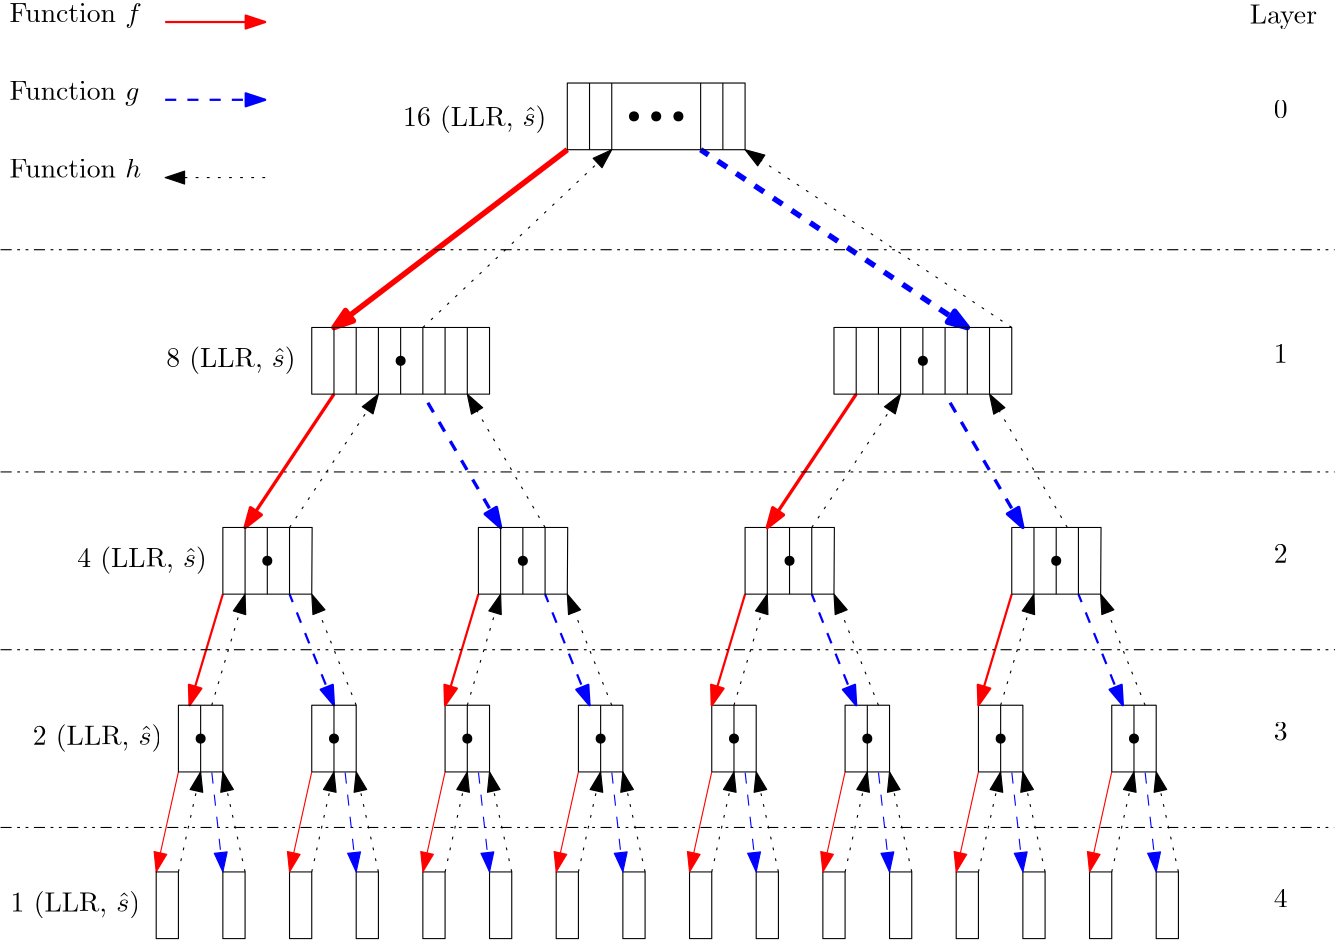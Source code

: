 <?xml version="1.0"?>
<!DOCTYPE ipe SYSTEM "ipe.dtd">
<ipe version="70005" creator="Ipe 7.1.4">
<info created="D:20140527102438" modified="D:20150925135813"/>
<preamble>\usepackage[utf8]{inputenc}</preamble>
<ipestyle name="basic">
<symbol name="arrow/arc(spx)">
<path stroke="sym-stroke" fill="sym-stroke" pen="sym-pen">
0 0 m
-1 0.333 l
-1 -0.333 l
h
</path>
</symbol>
<symbol name="arrow/farc(spx)">
<path stroke="sym-stroke" fill="white" pen="sym-pen">
0 0 m
-1 0.333 l
-1 -0.333 l
h
</path>
</symbol>
<symbol name="mark/circle(sx)" transformations="translations">
<path fill="sym-stroke">
0.6 0 0 0.6 0 0 e
0.4 0 0 0.4 0 0 e
</path>
</symbol>
<symbol name="mark/disk(sx)" transformations="translations">
<path fill="sym-stroke">
0.6 0 0 0.6 0 0 e
</path>
</symbol>
<symbol name="mark/fdisk(sfx)" transformations="translations">
<group>
<path fill="sym-fill">
0.5 0 0 0.5 0 0 e
</path>
<path fill="sym-stroke">
0.6 0 0 0.6 0 0 e
0.4 0 0 0.4 0 0 e
</path>
</group>
</symbol>
<symbol name="mark/box(sx)" transformations="translations">
<path fill="sym-stroke">
-0.6 -0.6 m
0.6 -0.6 l
0.6 0.6 l
-0.6 0.6 l
h
-0.4 -0.4 m
0.4 -0.4 l
0.4 0.4 l
-0.4 0.4 l
h
</path>
</symbol>
<symbol name="mark/square(sx)" transformations="translations">
<path fill="sym-stroke">
-0.6 -0.6 m
0.6 -0.6 l
0.6 0.6 l
-0.6 0.6 l
h
</path>
</symbol>
<symbol name="mark/fsquare(sfx)" transformations="translations">
<group>
<path fill="sym-fill">
-0.5 -0.5 m
0.5 -0.5 l
0.5 0.5 l
-0.5 0.5 l
h
</path>
<path fill="sym-stroke">
-0.6 -0.6 m
0.6 -0.6 l
0.6 0.6 l
-0.6 0.6 l
h
-0.4 -0.4 m
0.4 -0.4 l
0.4 0.4 l
-0.4 0.4 l
h
</path>
</group>
</symbol>
<symbol name="mark/cross(sx)" transformations="translations">
<group>
<path fill="sym-stroke">
-0.43 -0.57 m
0.57 0.43 l
0.43 0.57 l
-0.57 -0.43 l
h
</path>
<path fill="sym-stroke">
-0.43 0.57 m
0.57 -0.43 l
0.43 -0.57 l
-0.57 0.43 l
h
</path>
</group>
</symbol>
<symbol name="arrow/fnormal(spx)">
<path stroke="sym-stroke" fill="white" pen="sym-pen">
0 0 m
-1 0.333 l
-1 -0.333 l
h
</path>
</symbol>
<symbol name="arrow/pointed(spx)">
<path stroke="sym-stroke" fill="sym-stroke" pen="sym-pen">
0 0 m
-1 0.333 l
-0.8 0 l
-1 -0.333 l
h
</path>
</symbol>
<symbol name="arrow/fpointed(spx)">
<path stroke="sym-stroke" fill="white" pen="sym-pen">
0 0 m
-1 0.333 l
-0.8 0 l
-1 -0.333 l
h
</path>
</symbol>
<symbol name="arrow/linear(spx)">
<path stroke="sym-stroke" pen="sym-pen">
-1 0.333 m
0 0 l
-1 -0.333 l
</path>
</symbol>
<symbol name="arrow/fdouble(spx)">
<path stroke="sym-stroke" fill="white" pen="sym-pen">
0 0 m
-1 0.333 l
-1 -0.333 l
h
-1 0 m
-2 0.333 l
-2 -0.333 l
h
</path>
</symbol>
<symbol name="arrow/double(spx)">
<path stroke="sym-stroke" fill="sym-stroke" pen="sym-pen">
0 0 m
-1 0.333 l
-1 -0.333 l
h
-1 0 m
-2 0.333 l
-2 -0.333 l
h
</path>
</symbol>
<pen name="heavier" value="0.8"/>
<pen name="fat" value="1.2"/>
<pen name="ultrafat" value="2"/>
<symbolsize name="large" value="5"/>
<symbolsize name="small" value="2"/>
<symbolsize name="tiny" value="1.1"/>
<arrowsize name="large" value="10"/>
<arrowsize name="small" value="5"/>
<arrowsize name="tiny" value="3"/>
<color name="red" value="1 0 0"/>
<color name="green" value="0 1 0"/>
<color name="blue" value="0 0 1"/>
<color name="yellow" value="1 1 0"/>
<color name="orange" value="1 0.647 0"/>
<color name="gold" value="1 0.843 0"/>
<color name="purple" value="0.627 0.125 0.941"/>
<color name="gray" value="0.745"/>
<color name="brown" value="0.647 0.165 0.165"/>
<color name="navy" value="0 0 0.502"/>
<color name="pink" value="1 0.753 0.796"/>
<color name="seagreen" value="0.18 0.545 0.341"/>
<color name="turquoise" value="0.251 0.878 0.816"/>
<color name="violet" value="0.933 0.51 0.933"/>
<color name="darkblue" value="0 0 0.545"/>
<color name="darkcyan" value="0 0.545 0.545"/>
<color name="darkgray" value="0.663"/>
<color name="darkgreen" value="0 0.392 0"/>
<color name="darkmagenta" value="0.545 0 0.545"/>
<color name="darkorange" value="1 0.549 0"/>
<color name="darkred" value="0.545 0 0"/>
<color name="lightblue" value="0.678 0.847 0.902"/>
<color name="lightcyan" value="0.878 1 1"/>
<color name="lightgray" value="0.827"/>
<color name="lightgreen" value="0.565 0.933 0.565"/>
<color name="lightyellow" value="1 1 0.878"/>
<dashstyle name="dashed" value="[4] 0"/>
<dashstyle name="dotted" value="[1 3] 0"/>
<dashstyle name="dash dotted" value="[4 2 1 2] 0"/>
<dashstyle name="dash dot dotted" value="[4 2 1 2 1 2] 0"/>
<textsize name="large" value="\large"/>
<textsize name="small" value="\small"/>
<textsize name="tiny" value="\tiny"/>
<textsize name="Large" value="\Large"/>
<textsize name="LARGE" value="\LARGE"/>
<textsize name="huge" value="\huge"/>
<textsize name="Huge" value="\Huge"/>
<textsize name="footnote" value="\footnotesize"/>
<textstyle name="center" begin="\begin{center}" end="\end{center}"/>
<textstyle name="itemize" begin="\begin{itemize}" end="\end{itemize}"/>
<textstyle name="item" begin="\begin{itemize}\item{}" end="\end{itemize}"/>
<gridsize name="4 pts" value="4"/>
<gridsize name="8 pts (~3 mm)" value="8"/>
<gridsize name="16 pts (~6 mm)" value="16"/>
<gridsize name="32 pts (~12 mm)" value="32"/>
<gridsize name="10 pts (~3.5 mm)" value="10"/>
<gridsize name="20 pts (~7 mm)" value="20"/>
<gridsize name="14 pts (~5 mm)" value="14"/>
<gridsize name="28 pts (~10 mm)" value="28"/>
<gridsize name="56 pts (~20 mm)" value="56"/>
<anglesize name="90 deg" value="90"/>
<anglesize name="60 deg" value="60"/>
<anglesize name="45 deg" value="45"/>
<anglesize name="30 deg" value="30"/>
<anglesize name="22.5 deg" value="22.5"/>
<tiling name="falling" angle="-60" step="4" width="1"/>
<tiling name="rising" angle="30" step="4" width="1"/>
</ipestyle>
<page>
<layer name="alpha"/>
<view layers="alpha" active="alpha"/>
<text layer="alpha" matrix="1 0 0 1 416.786 -30.8555" pos="112 752" stroke="black" type="label" width="24.242" height="6.815" depth="1.93" valign="baseline">Layer</text>
<text matrix="1 0 0 1 425.428 -333.032" pos="112 736" stroke="black" type="label" width="4.981" height="6.42" depth="0" valign="baseline">4</text>
<text matrix="1 0 0 1 361.428 -273.032" pos="176 736" stroke="black" type="label" width="4.981" height="6.42" depth="0" valign="baseline">3</text>
<text matrix="1 0 0 1 297.428 -209.033" pos="240 736" stroke="black" type="label" width="4.981" height="6.42" depth="0" valign="baseline">2</text>
<text matrix="1 0 0 1 185.428 -137.033" pos="352 736" stroke="black" type="label" width="4.981" height="6.42" depth="0" valign="baseline">1</text>
<text matrix="1 0 0 1 9.4275 -49.0325" pos="528 736" stroke="black" type="label" width="4.981" height="6.42" depth="0" valign="baseline">0</text>
<path matrix="0 1 -1 0 835.128 319.687" stroke="blue" dash="dashed" pen="fat" rarrow="normal/normal">
220 576 m
268 604 l
</path>
<path matrix="0 1 -1 0 835.128 319.687" stroke="red" rarrow="normal/normal">
96 700 m
132 692 l
</path>
<path matrix="0 1 -1 0 835.128 319.687" stroke="blue" dash="dashed" pen="heavier" rarrow="normal/normal">
156 636 m
196 652 l
</path>
<path matrix="0 1 -1 0 835.128 319.687" stroke="red" pen="heavier" rarrow="normal/normal">
156 688 m
196 676 l
</path>
<path matrix="0 1 -1 0 835.128 319.687" stroke="red" pen="fat" rarrow="normal/normal">
220 668 m
268 636 l
</path>
<path matrix="0 1 -1 0 835.128 319.687" stroke="blue" dash="dashed" pen="ultrafat" rarrow="normal/normal">
292 408 m
356 504 l
</path>
<path matrix="0 1 -1 0 835.128 319.687" stroke="red" pen="ultrafat" rarrow="normal/normal">
292 636 m
356 552 l
</path>
<path matrix="0 1 -1 0 835.128 319.687" stroke="black">
72 700 m
72 692 l
96 692 l
96 700 l
h
</path>
<text matrix="1 0 0 1 -453.289 -94.556" pos="536 496" stroke="black" type="label" width="46.596" height="7.473" depth="2.49" valign="baseline">$1$ (LLR, $\hat{s}$)</text>
<path matrix="0 1 -1 0 835.128 319.687" stroke="blue" dash="dashed" rarrow="normal/normal">
96 676 m
132 680 l
</path>
<text matrix="1 0 0 1 -445.289 -34.556" pos="536 496" stroke="black" type="label" width="46.596" height="7.473" depth="2.49" valign="baseline">$2$ (LLR, $\hat{s}$)</text>
<text matrix="1 0 0 1 -429.289 29.444" pos="536 496" stroke="black" type="label" width="46.596" height="7.473" depth="2.49" valign="baseline">$4$ (LLR, $\hat{s}$)</text>
<text matrix="1 0 0 1 -397.289 101.444" pos="536 496" stroke="black" type="label" width="46.596" height="7.473" depth="2.49" valign="baseline">$8$ (LLR, $\hat{s}$)</text>
<text matrix="1 0 0 1 -312.007 188.26" pos="536 496" stroke="black" type="label" width="51.578" height="7.473" depth="2.49" valign="baseline">$16$ (LLR, $\hat{s}$)</text>
<path matrix="0 1 -1 0 835.128 319.687" stroke="black" dash="dotted" arrow="normal/normal">
156 680 m
196 668 l
</path>
<path matrix="0 1 -1 0 835.128 319.687" stroke="black" dash="dotted" arrow="normal/normal">
156 628 m
196 644 l
</path>
<path matrix="0 1 -1 0 835.128 319.687" stroke="black" dash="dotted" arrow="normal/normal">
96 692 m
132 684 l
</path>
<path matrix="0 1 -1 0 835.128 319.687" stroke="black" dash="dotted" arrow="normal/normal">
96 668 m
132 676 l
</path>
<path matrix="0 1 -1 0 835.128 319.687" stroke="black" dash="dotted" arrow="normal/normal">
220 560 m
268 588 l
</path>
<path matrix="0 1 -1 0 835.128 319.687" stroke="black" dash="dotted" arrow="normal/normal">
220 652 m
268 620 l
</path>
<path matrix="0 1 -1 0 835.128 319.687" stroke="black" dash="dotted" arrow="normal/normal">
292 604 m
356 536 l
</path>
<path matrix="-1 0 0 -1 590.354 1421.65" stroke="red" pen="heavier" rarrow="normal/normal">
416 700 m
452 700 l
</path>
<path matrix="-1 0 0 -1 590.354 1345.65" stroke="black" dash="dotted" arrow="normal/normal">
416 680 m
452 680 l
</path>
<path matrix="-1 0 0 -1 590.354 1385.65" stroke="blue" dash="dashed" pen="heavier" rarrow="normal/normal">
416 692 m
452 692 l
</path>
<text matrix="1 0 0 1 -373.646 17.653" pos="456 704" stroke="black" type="label" width="47.599" height="6.926" depth="1.93" valign="baseline">Function $f$</text>
<text matrix="1 0 0 1 -373.646 1.653" pos="456 692" stroke="black" type="label" width="46.759" height="6.815" depth="1.93" valign="baseline">Function $g$</text>
<text matrix="1 0 0 1 -373.646 -14.347" pos="456 680" stroke="black" type="label" width="47.39" height="6.918" depth="0" valign="baseline">Function $h$</text>
<path matrix="0 1 -1.13231 0 921.537 319.687" stroke="black" dash="dash dot dotted">
112 744 m
112 320 l
</path>
<path matrix="0 1 -1 0 859.128 319.687" stroke="black">
72 700 m
72 692 l
96 692 l
96 700 l
h
</path>
<path matrix="0 1 -1 0 883.128 319.687" stroke="black">
72 700 m
72 692 l
96 692 l
96 700 l
h
</path>
<path matrix="0 1 -1 0 907.128 319.687" stroke="black">
72 700 m
72 692 l
96 692 l
96 700 l
h
</path>
<path matrix="0 1 -1 0 931.128 319.687" stroke="black">
72 700 m
72 692 l
96 692 l
96 700 l
h
</path>
<path matrix="0 1 -1 0 955.128 319.687" stroke="black">
72 700 m
72 692 l
96 692 l
96 700 l
h
</path>
<path matrix="0 1 -1 0 979.128 319.687" stroke="black">
72 700 m
72 692 l
96 692 l
96 700 l
h
</path>
<path matrix="0 1 -1 0 1003.13 319.687" stroke="black">
72 700 m
72 692 l
96 692 l
96 700 l
h
</path>
<path matrix="0 1 -1 0 1027.13 319.687" stroke="black">
72 700 m
72 692 l
96 692 l
96 700 l
h
</path>
<path matrix="0 1 -1 0 1051.13 319.687" stroke="black">
72 700 m
72 692 l
96 692 l
96 700 l
h
</path>
<path matrix="0 1 -1 0 1075.13 319.687" stroke="black">
72 700 m
72 692 l
96 692 l
96 700 l
h
</path>
<path matrix="0 1 -1 0 1099.13 319.687" stroke="black">
72 700 m
72 692 l
96 692 l
96 700 l
h
</path>
<path matrix="0 1 -1 0 1123.13 319.687" stroke="black">
72 700 m
72 692 l
96 692 l
96 700 l
h
</path>
<path matrix="0 1 -1 0 1147.13 319.687" stroke="black">
72 700 m
72 692 l
96 692 l
96 700 l
h
</path>
<path matrix="0 1 -1 0 1171.13 319.687" stroke="black">
72 700 m
72 692 l
96 692 l
96 700 l
h
</path>
<path matrix="0 1 -1 0 1195.13 319.687" stroke="black">
72 700 m
72 692 l
96 692 l
96 700 l
h
</path>
<group matrix="0 1 -1 0 835.128 303.687">
<use matrix="1 0 0 1 -32 12" name="mark/disk(sx)" pos="256 648" size="normal" stroke="black"/>
<path matrix="1 0 0 1 12 12" stroke="black">
200 632 m
200 664 l
224 664 l
224 631.857 l
h
</path>
<path stroke="black">
212 668 m
236 668 l
</path>
<path stroke="black">
212 660 m
236 660 l
</path>
<path stroke="black">
212 652 m
236 652 l
</path>
</group>
<group matrix="0 1 -1 0 835.128 323.687">
<use matrix="1 0 0 1 -52 0" name="mark/disk(sx)" pos="192 684" size="normal" stroke="black"/>
<path matrix="1 0 0 1 -8 0" stroke="black">
136 676 m
136 692 l
160 692 l
160 676 l
h
</path>
<path matrix="1 0 0 1 -8 0" stroke="black">
136 684 m
160 684 l
160 684 l
</path>
</group>
<group matrix="0 1 -1 0 883.128 323.687">
<use matrix="1 0 0 1 -52 0" name="mark/disk(sx)" pos="192 684" size="normal" stroke="black"/>
<path matrix="1 0 0 1 -8 0" stroke="black">
136 676 m
136 692 l
160 692 l
160 676 l
h
</path>
<path matrix="1 0 0 1 -8 0" stroke="black">
136 684 m
160 684 l
160 684 l
</path>
</group>
<group matrix="0 1 -1 0 931.128 323.687">
<use matrix="1 0 0 1 -52 0" name="mark/disk(sx)" pos="192 684" size="normal" stroke="black"/>
<path matrix="1 0 0 1 -8 0" stroke="black">
136 676 m
136 692 l
160 692 l
160 676 l
h
</path>
<path matrix="1 0 0 1 -8 0" stroke="black">
136 684 m
160 684 l
160 684 l
</path>
</group>
<group matrix="0 1 -1 0 979.128 323.687">
<use matrix="1 0 0 1 -52 0" name="mark/disk(sx)" pos="192 684" size="normal" stroke="black"/>
<path matrix="1 0 0 1 -8 0" stroke="black">
136 676 m
136 692 l
160 692 l
160 676 l
h
</path>
<path matrix="1 0 0 1 -8 0" stroke="black">
136 684 m
160 684 l
160 684 l
</path>
</group>
<group matrix="0 1 -1 0 1027.13 323.687">
<use matrix="1 0 0 1 -52 0" name="mark/disk(sx)" pos="192 684" size="normal" stroke="black"/>
<path matrix="1 0 0 1 -8 0" stroke="black">
136 676 m
136 692 l
160 692 l
160 676 l
h
</path>
<path matrix="1 0 0 1 -8 0" stroke="black">
136 684 m
160 684 l
160 684 l
</path>
</group>
<group matrix="0 1 -1 0 1075.13 323.687">
<use matrix="1 0 0 1 -52 0" name="mark/disk(sx)" pos="192 684" size="normal" stroke="black"/>
<path matrix="1 0 0 1 -8 0" stroke="black">
136 676 m
136 692 l
160 692 l
160 676 l
h
</path>
<path matrix="1 0 0 1 -8 0" stroke="black">
136 684 m
160 684 l
160 684 l
</path>
</group>
<group matrix="0 1 -1 0 1123.13 323.687">
<use matrix="1 0 0 1 -52 0" name="mark/disk(sx)" pos="192 684" size="normal" stroke="black"/>
<path matrix="1 0 0 1 -8 0" stroke="black">
136 676 m
136 692 l
160 692 l
160 676 l
h
</path>
<path matrix="1 0 0 1 -8 0" stroke="black">
136 684 m
160 684 l
160 684 l
</path>
</group>
<group matrix="0 1 -1 0 1171.13 323.687">
<use matrix="1 0 0 1 -52 0" name="mark/disk(sx)" pos="192 684" size="normal" stroke="black"/>
<path matrix="1 0 0 1 -8 0" stroke="black">
136 676 m
136 692 l
160 692 l
160 676 l
h
</path>
<path matrix="1 0 0 1 -8 0" stroke="black">
136 684 m
160 684 l
160 684 l
</path>
</group>
<path matrix="0 1 -1 0 883.128 319.687" stroke="red" rarrow="normal/normal">
96 700 m
132 692 l
</path>
<path matrix="0 1 -1 0 883.128 319.687" stroke="blue" dash="dashed" rarrow="normal/normal">
96 676 m
132 680 l
</path>
<path matrix="0 1 -1 0 883.128 319.687" stroke="black" dash="dotted" arrow="normal/normal">
96 692 m
132 684 l
</path>
<path matrix="0 1 -1 0 883.128 319.687" stroke="black" dash="dotted" arrow="normal/normal">
96 668 m
132 676 l
</path>
<path matrix="0 1 -1 0 931.128 319.687" stroke="red" rarrow="normal/normal">
96 700 m
132 692 l
</path>
<path matrix="0 1 -1 0 931.128 319.687" stroke="blue" dash="dashed" rarrow="normal/normal">
96 676 m
132 680 l
</path>
<path matrix="0 1 -1 0 931.128 319.687" stroke="black" dash="dotted" arrow="normal/normal">
96 692 m
132 684 l
</path>
<path matrix="0 1 -1 0 931.128 319.687" stroke="black" dash="dotted" arrow="normal/normal">
96 668 m
132 676 l
</path>
<path matrix="0 1 -1 0 979.128 319.687" stroke="red" rarrow="normal/normal">
96 700 m
132 692 l
</path>
<path matrix="0 1 -1 0 979.128 319.687" stroke="blue" dash="dashed" rarrow="normal/normal">
96 676 m
132 680 l
</path>
<path matrix="0 1 -1 0 979.128 319.687" stroke="black" dash="dotted" arrow="normal/normal">
96 692 m
132 684 l
</path>
<path matrix="0 1 -1 0 979.128 319.687" stroke="black" dash="dotted" arrow="normal/normal">
96 668 m
132 676 l
</path>
<path matrix="0 1 -1 0 1027.13 319.687" stroke="red" rarrow="normal/normal">
96 700 m
132 692 l
</path>
<path matrix="0 1 -1 0 1027.13 319.687" stroke="blue" dash="dashed" rarrow="normal/normal">
96 676 m
132 680 l
</path>
<path matrix="0 1 -1 0 1027.13 319.687" stroke="black" dash="dotted" arrow="normal/normal">
96 692 m
132 684 l
</path>
<path matrix="0 1 -1 0 1027.13 319.687" stroke="black" dash="dotted" arrow="normal/normal">
96 668 m
132 676 l
</path>
<path matrix="0 1 -1 0 1075.13 319.687" stroke="red" rarrow="normal/normal">
96 700 m
132 692 l
</path>
<path matrix="0 1 -1 0 1075.13 319.687" stroke="blue" dash="dashed" rarrow="normal/normal">
96 676 m
132 680 l
</path>
<path matrix="0 1 -1 0 1075.13 319.687" stroke="black" dash="dotted" arrow="normal/normal">
96 692 m
132 684 l
</path>
<path matrix="0 1 -1 0 1075.13 319.687" stroke="black" dash="dotted" arrow="normal/normal">
96 668 m
132 676 l
</path>
<path matrix="0 1 -1 0 1123.13 319.687" stroke="red" rarrow="normal/normal">
96 700 m
132 692 l
</path>
<path matrix="0 1 -1 0 1123.13 319.687" stroke="blue" dash="dashed" rarrow="normal/normal">
96 676 m
132 680 l
</path>
<path matrix="0 1 -1 0 1123.13 319.687" stroke="black" dash="dotted" arrow="normal/normal">
96 692 m
132 684 l
</path>
<path matrix="0 1 -1 0 1123.13 319.687" stroke="black" dash="dotted" arrow="normal/normal">
96 668 m
132 676 l
</path>
<path matrix="0 1 -1 0 1171.13 319.687" stroke="red" rarrow="normal/normal">
96 700 m
132 692 l
</path>
<path matrix="0 1 -1 0 1171.13 319.687" stroke="blue" dash="dashed" rarrow="normal/normal">
96 676 m
132 680 l
</path>
<path matrix="0 1 -1 0 1171.13 319.687" stroke="black" dash="dotted" arrow="normal/normal">
96 692 m
132 684 l
</path>
<path matrix="0 1 -1 0 1171.13 319.687" stroke="black" dash="dotted" arrow="normal/normal">
96 668 m
132 676 l
</path>
<path matrix="0 1 -1 0 927.128 319.687" stroke="blue" dash="dashed" pen="heavier" rarrow="normal/normal">
156 636 m
196 652 l
</path>
<path matrix="0 1 -1 0 927.128 319.687" stroke="red" pen="heavier" rarrow="normal/normal">
156 688 m
196 676 l
</path>
<path matrix="0 1 -1 0 927.128 319.687" stroke="black" dash="dotted" arrow="normal/normal">
156 680 m
196 668 l
</path>
<path matrix="0 1 -1 0 927.128 319.687" stroke="black" dash="dotted" arrow="normal/normal">
156 628 m
196 644 l
</path>
<group matrix="0 1 -1 0 927.128 303.687">
<use matrix="1 0 0 1 -32 12" name="mark/disk(sx)" pos="256 648" size="normal" stroke="black"/>
<path matrix="1 0 0 1 12 12" stroke="black">
200 632 m
200 664 l
224 664 l
224 631.857 l
h
</path>
<path stroke="black">
212 668 m
236 668 l
</path>
<path stroke="black">
212 660 m
236 660 l
</path>
<path stroke="black">
212 652 m
236 652 l
</path>
</group>
<path matrix="0 1 -1 0 1023.13 319.687" stroke="blue" dash="dashed" pen="heavier" rarrow="normal/normal">
156 636 m
196 652 l
</path>
<path matrix="0 1 -1 0 1023.13 319.687" stroke="red" pen="heavier" rarrow="normal/normal">
156 688 m
196 676 l
</path>
<path matrix="0 1 -1 0 1023.13 319.687" stroke="black" dash="dotted" arrow="normal/normal">
156 680 m
196 668 l
</path>
<path matrix="0 1 -1 0 1023.13 319.687" stroke="black" dash="dotted" arrow="normal/normal">
156 628 m
196 644 l
</path>
<group matrix="0 1 -1 0 1023.13 303.687">
<use matrix="1 0 0 1 -32 12" name="mark/disk(sx)" pos="256 648" size="normal" stroke="black"/>
<path matrix="1 0 0 1 12 12" stroke="black">
200 632 m
200 664 l
224 664 l
224 631.857 l
h
</path>
<path stroke="black">
212 668 m
236 668 l
</path>
<path stroke="black">
212 660 m
236 660 l
</path>
<path stroke="black">
212 652 m
236 652 l
</path>
</group>
<path matrix="0 1 -1 0 1119.13 319.687" stroke="blue" dash="dashed" pen="heavier" rarrow="normal/normal">
156 636 m
196 652 l
</path>
<path matrix="0 1 -1 0 1119.13 319.687" stroke="red" pen="heavier" rarrow="normal/normal">
156 688 m
196 676 l
</path>
<path matrix="0 1 -1 0 1119.13 319.687" stroke="black" dash="dotted" arrow="normal/normal">
156 680 m
196 668 l
</path>
<path matrix="0 1 -1 0 1119.13 319.687" stroke="black" dash="dotted" arrow="normal/normal">
156 628 m
196 644 l
</path>
<group matrix="0 1 -1 0 1119.13 303.687">
<use matrix="1 0 0 1 -32 12" name="mark/disk(sx)" pos="256 648" size="normal" stroke="black"/>
<path matrix="1 0 0 1 12 12" stroke="black">
200 632 m
200 664 l
224 664 l
224 631.857 l
h
</path>
<path stroke="black">
212 668 m
236 668 l
</path>
<path stroke="black">
212 660 m
236 660 l
</path>
<path stroke="black">
212 652 m
236 652 l
</path>
</group>
<group matrix="0 1 -1 0 835.128 319.687">
<use matrix="1 0 0 1 -88 36" name="mark/disk(sx)" pos="368 576" size="normal" stroke="black"/>
<path matrix="1 0 0 1 -36 36" stroke="black">
304 608 m
304 544 l
328 544 l
328 608 l
h
</path>
<path matrix="1 0 0 1 -36 36" stroke="black">
304 600 m
328 600 l
</path>
<path matrix="1 0 0 1 -36 28" stroke="black">
304 600 m
328 600 l
</path>
<path matrix="1 0 0 1 -36 20" stroke="black">
304 600 m
328 600 l
</path>
<path matrix="1 0 0 1 -36 12" stroke="black">
304 600 m
328 600 l
</path>
<path matrix="1 0 0 1 -36 4" stroke="black">
304 600 m
328 600 l
</path>
<path matrix="1 0 0 1 -36 -4" stroke="black">
304 600 m
328 600 l
</path>
<path matrix="1 0 0 1 -36 -12" stroke="black">
304 600 m
328 600 l
</path>
</group>
<path matrix="0 1 -1 0 1023.13 319.687" stroke="blue" dash="dashed" pen="fat" rarrow="normal/normal">
220 576 m
268 604 l
</path>
<path matrix="0 1 -1 0 1023.13 319.687" stroke="red" pen="fat" rarrow="normal/normal">
220 668 m
268 636 l
</path>
<path matrix="0 1 -1 0 1023.13 319.687" stroke="black" dash="dotted" arrow="normal/normal">
220 560 m
268 588 l
</path>
<path matrix="0 1 -1 0 1023.13 319.687" stroke="black" dash="dotted" arrow="normal/normal">
220 652 m
268 620 l
</path>
<group matrix="0 1 -1 0 1023.13 319.687">
<use matrix="1 0 0 1 -88 36" name="mark/disk(sx)" pos="368 576" size="normal" stroke="black"/>
<path matrix="1 0 0 1 -36 36" stroke="black">
304 608 m
304 544 l
328 544 l
328 608 l
h
</path>
<path matrix="1 0 0 1 -36 36" stroke="black">
304 600 m
328 600 l
</path>
<path matrix="1 0 0 1 -36 28" stroke="black">
304 600 m
328 600 l
</path>
<path matrix="1 0 0 1 -36 20" stroke="black">
304 600 m
328 600 l
</path>
<path matrix="1 0 0 1 -36 12" stroke="black">
304 600 m
328 600 l
</path>
<path matrix="1 0 0 1 -36 4" stroke="black">
304 600 m
328 600 l
</path>
<path matrix="1 0 0 1 -36 -4" stroke="black">
304 600 m
328 600 l
</path>
<path matrix="1 0 0 1 -36 -12" stroke="black">
304 600 m
328 600 l
</path>
</group>
<group matrix="0 1 -1 0 747.128 211.687">
<use matrix="1 0 0 1 108 -144" name="mark/disk(sx)" pos="368 576" size="normal" stroke="black"/>
<path matrix="1 0 0 1 -4 0" stroke="black">
468 400 m
468 464 l
492 464 l
492 400 l
h
</path>
<path stroke="black">
464 456 m
488 456 l
</path>
<use matrix="1 0 0 1 108 -136" name="mark/disk(sx)" pos="368 576" size="normal" stroke="black"/>
<use matrix="1 0 0 1 108 -152" name="mark/disk(sx)" pos="368 576" size="normal" stroke="black"/>
<path matrix="1 0 0 1 0 -8" stroke="black">
464 456 m
488 456 l
</path>
<path matrix="1 0 0 1 0 -40" stroke="black">
464 456 m
488 456 l
</path>
<path matrix="1 0 0 1 0 -48" stroke="black">
464 456 m
488 456 l
</path>
</group>
<path matrix="0 1 -1.13306 0 922.1 383.687" stroke="black" dash="dash dot dotted">
112 744 m
112 320 l
</path>
<path matrix="0 1 -1.13268 0 921.817 447.687" stroke="black" dash="dash dot dotted">
112 744 m
112 320 l
</path>
<path matrix="0 1 -1.13268 0 921.817 527.687" stroke="black" dash="dash dot dotted">
112 744 m
112 320 l
</path>
<path matrix="0 1 -1 0 835.128 319.687" stroke="black" dash="dotted" arrow="normal/normal">
292 392 m
356 488 l
</path>
</page>
</ipe>
